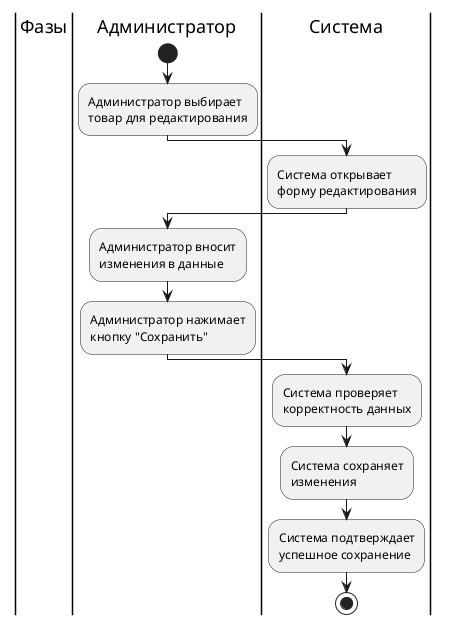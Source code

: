 @startuml
|Фазы|
|Администратор|
start
:Администратор выбирает\nтовар для редактирования;

|Система|
:Система открывает\nформу редактирования;

|Администратор|
:Администратор вносит\nизменения в данные;

|Администратор|
:Администратор нажимает\nкнопку "Сохранить";

|Система|
:Система проверяет\nкорректность данных;

|Система|
:Система сохраняет\nизменения;

|Система|
:Система подтверждает\nуспешное сохранение;

stop
@enduml

